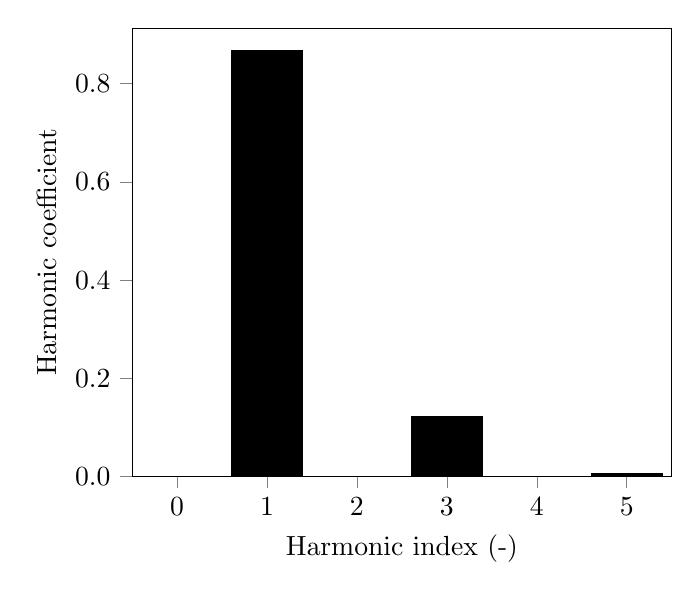% This file was created by matplotlib2tikz v0.6.13.
\begin{tikzpicture}


\begin{axis}[
xlabel={Harmonic index (-)},
ylabel={Harmonic coefficient},
xmin=-0.5, xmax=5.5,
ymin=0, ymax=0.913,
xtick={0,1,2,3,4,5},
ytick={0,0.2,0.4,0.6,0.8,1},
yticklabels={0.0,0.2,0.4,0.6,0.8,1},
minor xtick={},
minor ytick={},
tick align=outside,
tick pos=left,
x grid style={lightgray!92.026!black},
y grid style={lightgray!92.026!black}
]
\draw[fill=black,draw opacity=0] (axis cs:-0.4,0) rectangle (axis cs:0.4,5.666e-18);
\draw[fill=black,draw opacity=0] (axis cs:0.6,0) rectangle (axis cs:1.4,0.869);
\draw[fill=black,draw opacity=0] (axis cs:1.6,0) rectangle (axis cs:2.4,3.297e-18);
\draw[fill=black,draw opacity=0] (axis cs:2.6,0) rectangle (axis cs:3.4,0.124);
\draw[fill=black,draw opacity=0] (axis cs:3.6,0) rectangle (axis cs:4.4,3.303e-18);
\draw[fill=black,draw opacity=0] (axis cs:4.6,0) rectangle (axis cs:5.4,0.007);

% \path [draw=black, fill opacity=0] (axis cs:0,0)
% --(axis cs:0,0.913);

% \path [draw=black, fill opacity=0] (axis cs:1,0)
% --(axis cs:1,0.913);

% \path [draw=black, fill opacity=0] (axis cs:-0.5,0)
% --(axis cs:5.5,0);

% \path [draw=black, fill opacity=0] (axis cs:-0.5,1)
% --(axis cs:5.5,1);

\end{axis}

\end{tikzpicture}
